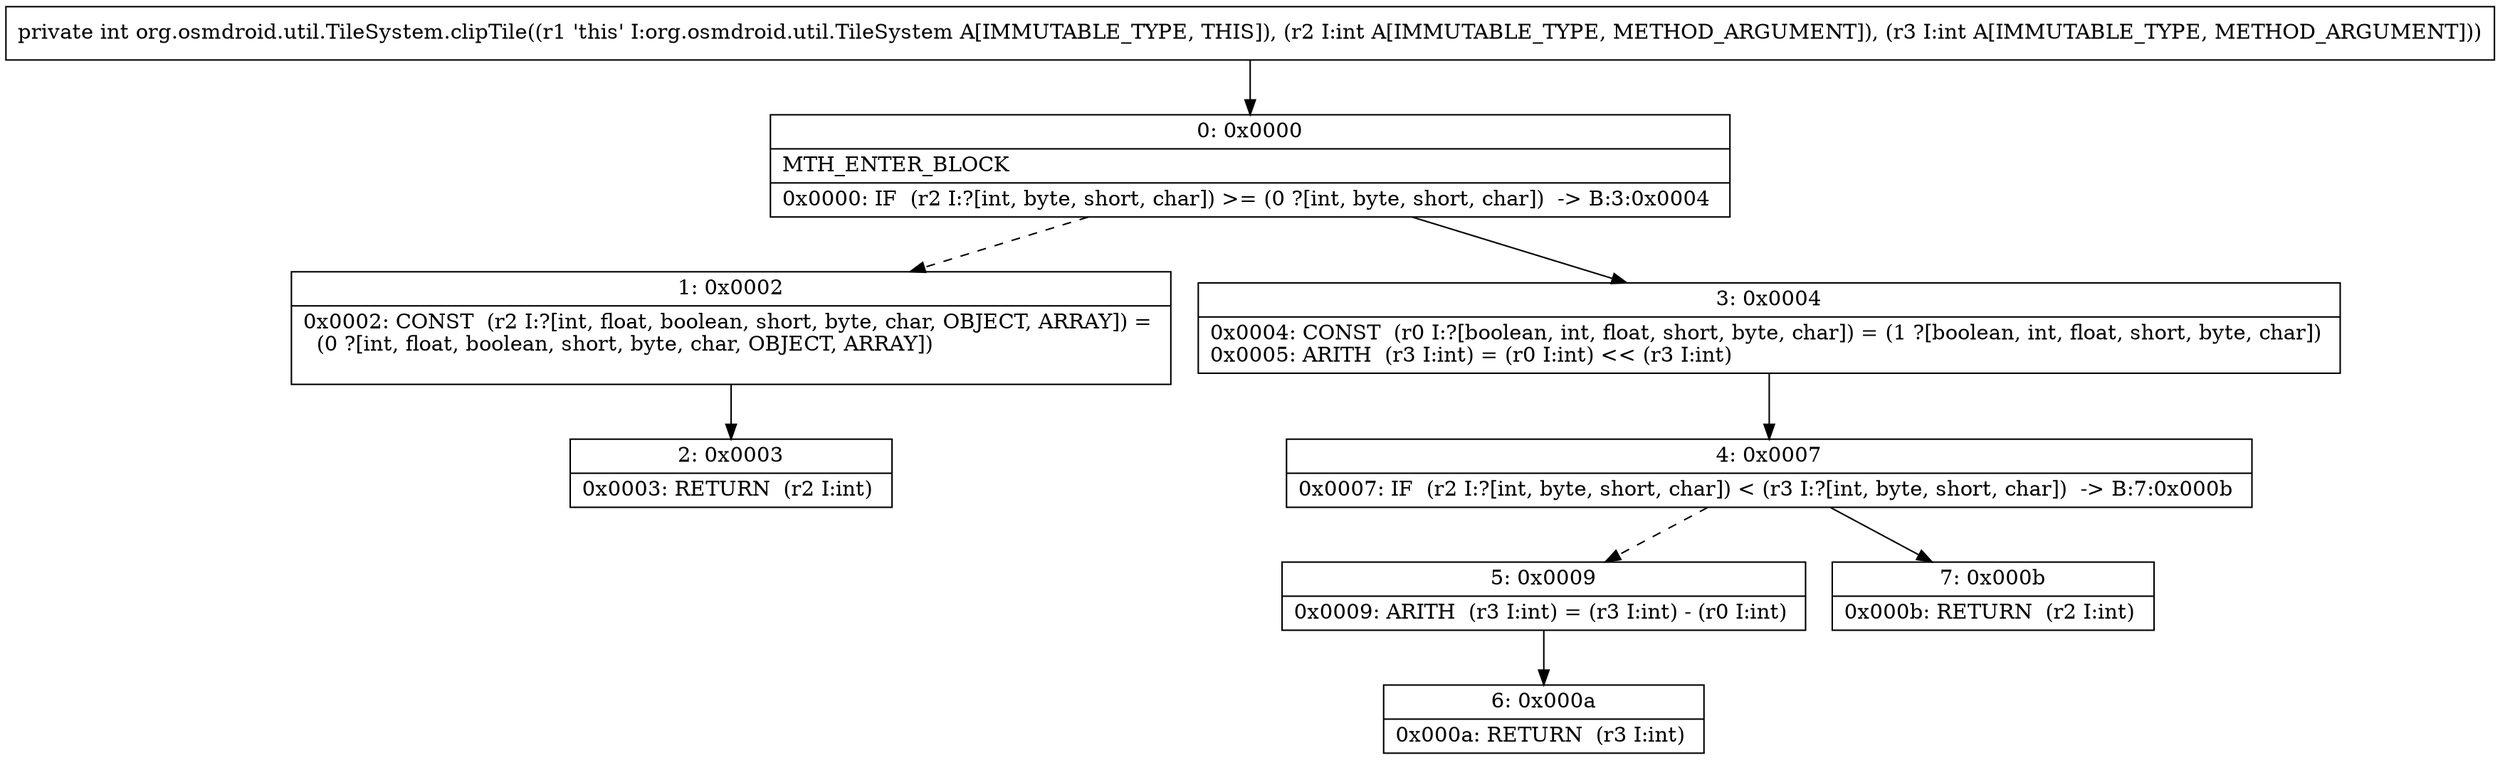 digraph "CFG fororg.osmdroid.util.TileSystem.clipTile(II)I" {
Node_0 [shape=record,label="{0\:\ 0x0000|MTH_ENTER_BLOCK\l|0x0000: IF  (r2 I:?[int, byte, short, char]) \>= (0 ?[int, byte, short, char])  \-\> B:3:0x0004 \l}"];
Node_1 [shape=record,label="{1\:\ 0x0002|0x0002: CONST  (r2 I:?[int, float, boolean, short, byte, char, OBJECT, ARRAY]) = \l  (0 ?[int, float, boolean, short, byte, char, OBJECT, ARRAY])\l \l}"];
Node_2 [shape=record,label="{2\:\ 0x0003|0x0003: RETURN  (r2 I:int) \l}"];
Node_3 [shape=record,label="{3\:\ 0x0004|0x0004: CONST  (r0 I:?[boolean, int, float, short, byte, char]) = (1 ?[boolean, int, float, short, byte, char]) \l0x0005: ARITH  (r3 I:int) = (r0 I:int) \<\< (r3 I:int) \l}"];
Node_4 [shape=record,label="{4\:\ 0x0007|0x0007: IF  (r2 I:?[int, byte, short, char]) \< (r3 I:?[int, byte, short, char])  \-\> B:7:0x000b \l}"];
Node_5 [shape=record,label="{5\:\ 0x0009|0x0009: ARITH  (r3 I:int) = (r3 I:int) \- (r0 I:int) \l}"];
Node_6 [shape=record,label="{6\:\ 0x000a|0x000a: RETURN  (r3 I:int) \l}"];
Node_7 [shape=record,label="{7\:\ 0x000b|0x000b: RETURN  (r2 I:int) \l}"];
MethodNode[shape=record,label="{private int org.osmdroid.util.TileSystem.clipTile((r1 'this' I:org.osmdroid.util.TileSystem A[IMMUTABLE_TYPE, THIS]), (r2 I:int A[IMMUTABLE_TYPE, METHOD_ARGUMENT]), (r3 I:int A[IMMUTABLE_TYPE, METHOD_ARGUMENT])) }"];
MethodNode -> Node_0;
Node_0 -> Node_1[style=dashed];
Node_0 -> Node_3;
Node_1 -> Node_2;
Node_3 -> Node_4;
Node_4 -> Node_5[style=dashed];
Node_4 -> Node_7;
Node_5 -> Node_6;
}

